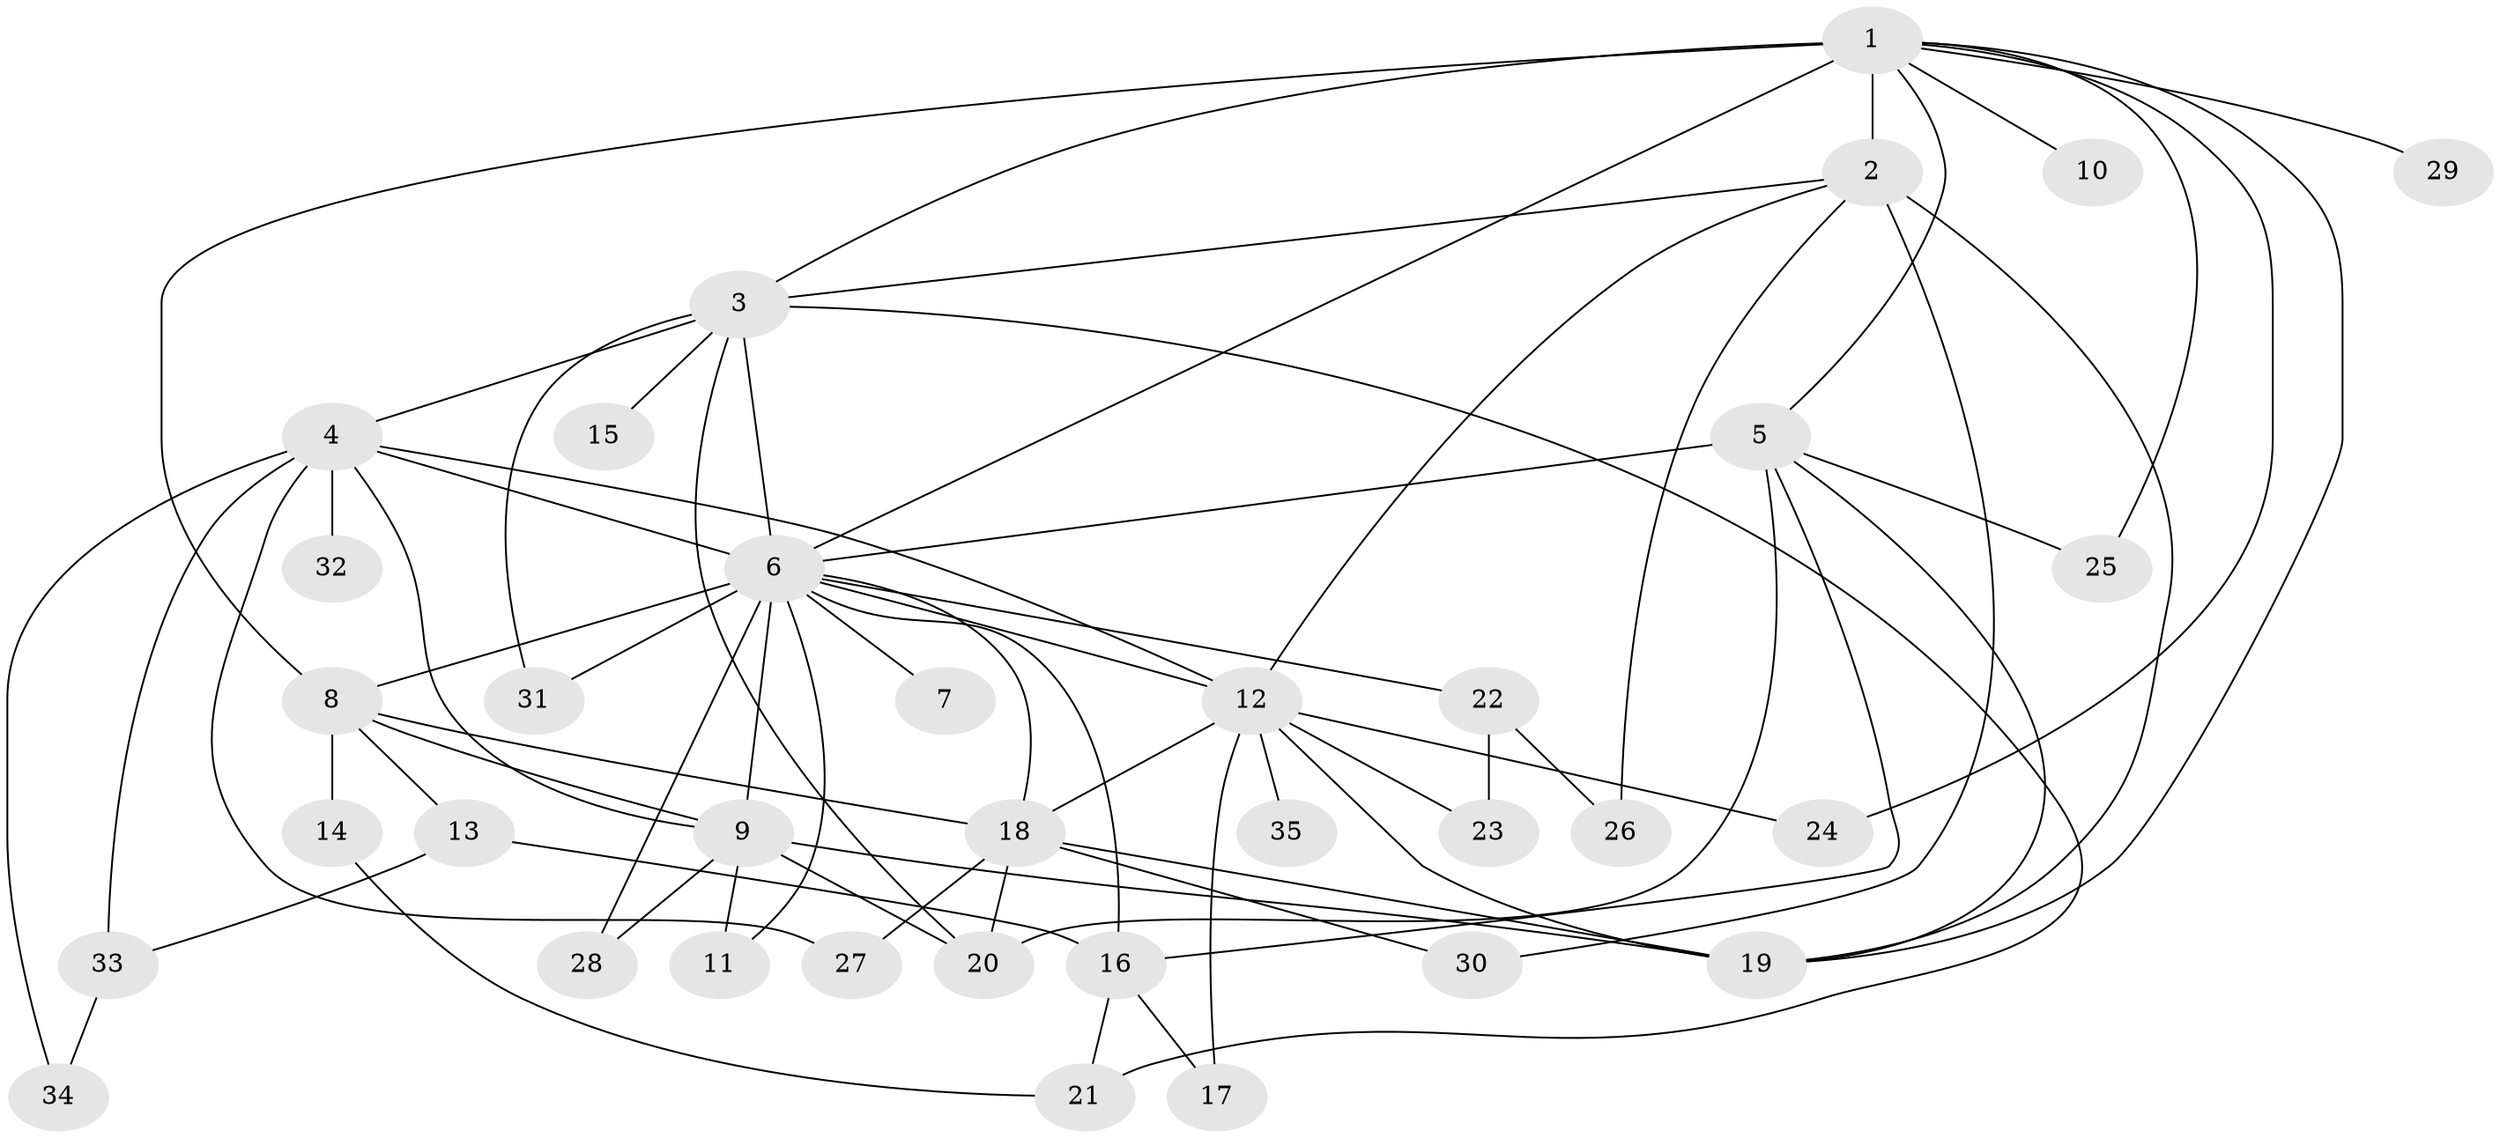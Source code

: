 // original degree distribution, {18: 0.008695652173913044, 1: 0.40869565217391307, 10: 0.017391304347826087, 9: 0.017391304347826087, 13: 0.008695652173913044, 26: 0.008695652173913044, 2: 0.28695652173913044, 6: 0.008695652173913044, 3: 0.10434782608695652, 12: 0.008695652173913044, 4: 0.10434782608695652, 7: 0.008695652173913044, 5: 0.008695652173913044}
// Generated by graph-tools (version 1.1) at 2025/50/03/04/25 22:50:38]
// undirected, 35 vertices, 69 edges
graph export_dot {
  node [color=gray90,style=filled];
  1;
  2;
  3;
  4;
  5;
  6;
  7;
  8;
  9;
  10;
  11;
  12;
  13;
  14;
  15;
  16;
  17;
  18;
  19;
  20;
  21;
  22;
  23;
  24;
  25;
  26;
  27;
  28;
  29;
  30;
  31;
  32;
  33;
  34;
  35;
  1 -- 2 [weight=8.0];
  1 -- 3 [weight=1.0];
  1 -- 5 [weight=1.0];
  1 -- 6 [weight=1.0];
  1 -- 8 [weight=1.0];
  1 -- 10 [weight=1.0];
  1 -- 19 [weight=1.0];
  1 -- 24 [weight=1.0];
  1 -- 25 [weight=1.0];
  1 -- 29 [weight=1.0];
  2 -- 3 [weight=1.0];
  2 -- 12 [weight=1.0];
  2 -- 19 [weight=1.0];
  2 -- 26 [weight=1.0];
  2 -- 30 [weight=1.0];
  3 -- 4 [weight=1.0];
  3 -- 6 [weight=1.0];
  3 -- 15 [weight=1.0];
  3 -- 20 [weight=1.0];
  3 -- 21 [weight=1.0];
  3 -- 31 [weight=1.0];
  4 -- 6 [weight=1.0];
  4 -- 9 [weight=1.0];
  4 -- 12 [weight=1.0];
  4 -- 27 [weight=1.0];
  4 -- 32 [weight=1.0];
  4 -- 33 [weight=2.0];
  4 -- 34 [weight=1.0];
  5 -- 6 [weight=2.0];
  5 -- 16 [weight=1.0];
  5 -- 19 [weight=1.0];
  5 -- 20 [weight=1.0];
  5 -- 25 [weight=1.0];
  6 -- 7 [weight=3.0];
  6 -- 8 [weight=1.0];
  6 -- 9 [weight=13.0];
  6 -- 11 [weight=1.0];
  6 -- 12 [weight=2.0];
  6 -- 16 [weight=3.0];
  6 -- 18 [weight=3.0];
  6 -- 22 [weight=1.0];
  6 -- 28 [weight=1.0];
  6 -- 31 [weight=1.0];
  8 -- 9 [weight=1.0];
  8 -- 13 [weight=1.0];
  8 -- 14 [weight=1.0];
  8 -- 18 [weight=1.0];
  9 -- 11 [weight=1.0];
  9 -- 19 [weight=1.0];
  9 -- 20 [weight=1.0];
  9 -- 28 [weight=1.0];
  12 -- 17 [weight=1.0];
  12 -- 18 [weight=1.0];
  12 -- 19 [weight=1.0];
  12 -- 23 [weight=1.0];
  12 -- 24 [weight=1.0];
  12 -- 35 [weight=1.0];
  13 -- 16 [weight=1.0];
  13 -- 33 [weight=1.0];
  14 -- 21 [weight=1.0];
  16 -- 17 [weight=1.0];
  16 -- 21 [weight=1.0];
  18 -- 19 [weight=1.0];
  18 -- 20 [weight=1.0];
  18 -- 27 [weight=1.0];
  18 -- 30 [weight=1.0];
  22 -- 23 [weight=1.0];
  22 -- 26 [weight=1.0];
  33 -- 34 [weight=1.0];
}

